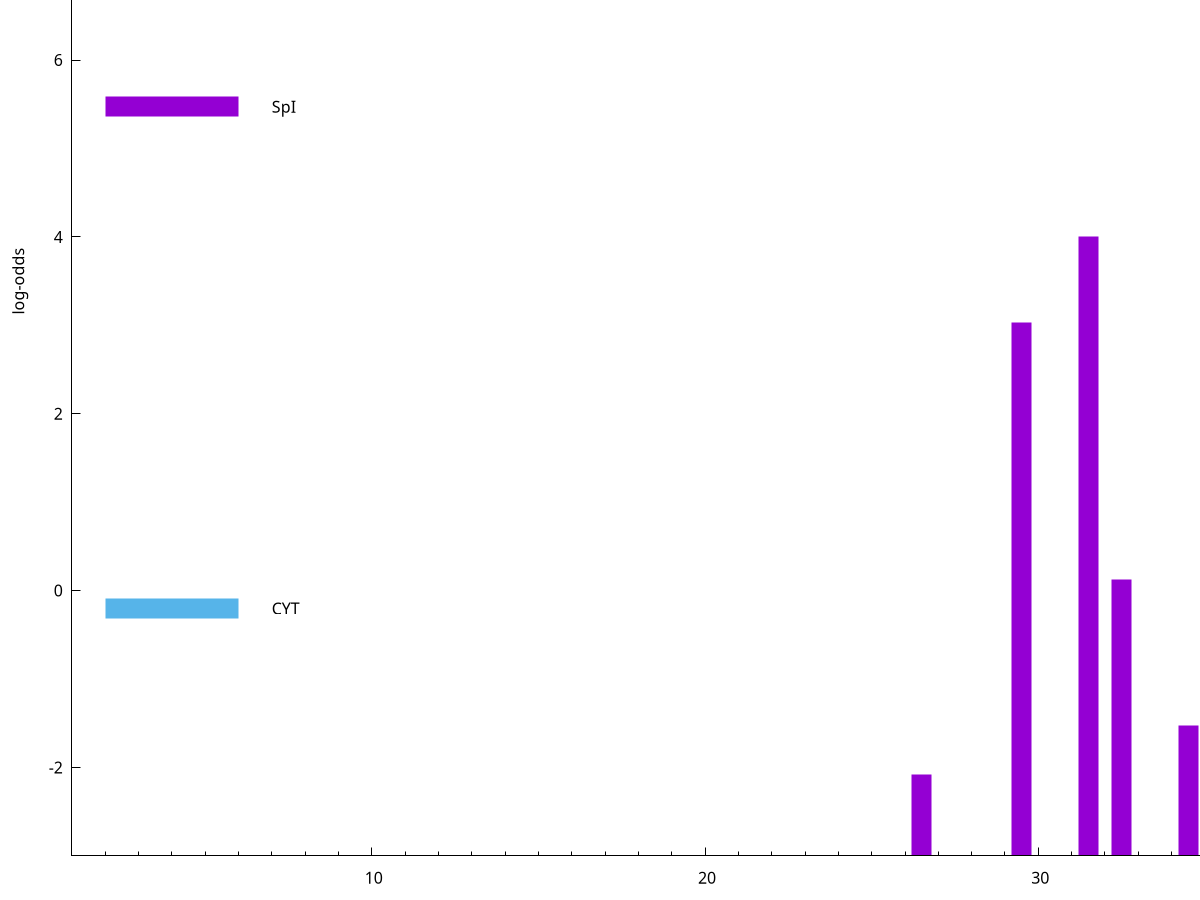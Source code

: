 set title "LipoP predictions for SRR4017849.gff"
set size 2., 1.4
set xrange [1:70] 
set mxtics 10
set yrange [-3:10]
set y2range [0:13]
set ylabel "log-odds"
set term postscript eps color solid "Helvetica" 30
set output "SRR4017849.gff87.eps"
set arrow from 2,7.70764 to 6,7.70764 nohead lt 4 lw 20
set label "TMH" at 7,7.70764
set arrow from 2,5.47137 to 6,5.47137 nohead lt 1 lw 20
set label "SpI" at 7,5.47137
set arrow from 2,-0.200913 to 6,-0.200913 nohead lt 3 lw 20
set label "CYT" at 7,-0.200913
set arrow from 2,7.70764 to 6,7.70764 nohead lt 4 lw 20
set label "TMH" at 7,7.70764
# NOTE: The scores below are the log-odds scores with the threshold
# NOTE: subtracted (a hack to make gnuplot make the histogram all
# NOTE: look nice).
plot "-" axes x1y2 title "" with impulses lt 1 lw 20
38.500000 7.092320
31.500000 7.006700
29.500000 6.032840
36.500000 3.194694
32.500000 3.121397
34.500000 1.469210
26.500000 0.921300
e
exit
